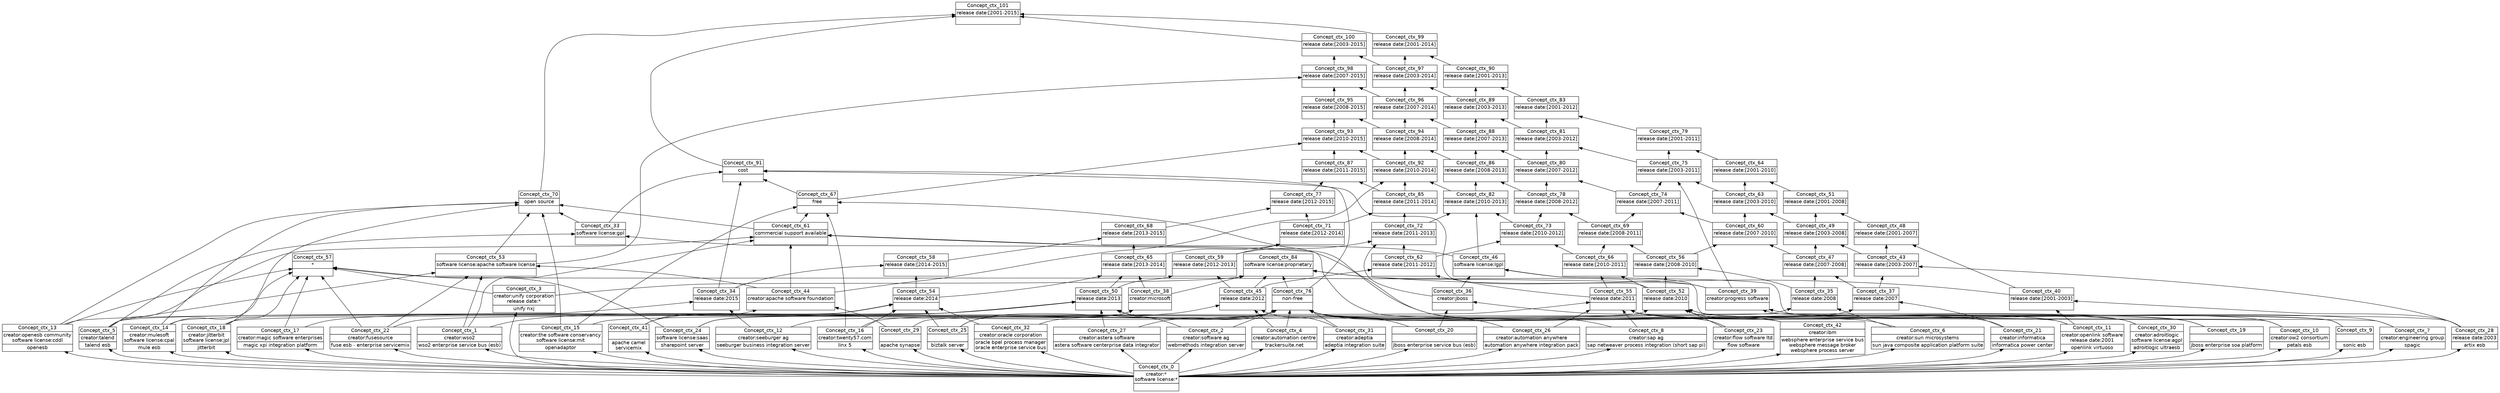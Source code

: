 digraph G { 
	rankdir=BT;
	margin=0;
	node [margin="0.03,0.03",fontname="DejaVu Sans"];
	ranksep=0.3;
	nodesep=0.2;
//graph[label="name:ctx,concept number:102,object number:38,attribute number:104"
43 [shape=none,label=<<table border="0" cellborder="1" cellspacing="0" port="p"><tr><td>Concept_ctx_0</td></tr><tr><td>creator:*<br/>software license:*<br/></td></tr><tr><td><br/></td></tr></table>>];
12 [shape=none,label=<<table border="0" cellborder="1" cellspacing="0" port="p"><tr><td>Concept_ctx_31</td></tr><tr><td>creator:adeptia<br/></td></tr><tr><td>adeptia integration suite<br/></td></tr></table>>];
13 [shape=none,label=<<table border="0" cellborder="1" cellspacing="0" port="p"><tr><td>Concept_ctx_30</td></tr><tr><td>creator:adroitlogic<br/>software license:agpl<br/></td></tr><tr><td>adroitlogic ultraesb<br/></td></tr></table>>];
16 [shape=none,label=<<table border="0" cellborder="1" cellspacing="0" port="p"><tr><td>Concept_ctx_27</td></tr><tr><td>creator:astera software<br/></td></tr><tr><td>astera software centerprise data integrator<br/></td></tr></table>>];
17 [shape=none,label=<<table border="0" cellborder="1" cellspacing="0" port="p"><tr><td>Concept_ctx_26</td></tr><tr><td>creator:automation anywhere<br/></td></tr><tr><td>automation anywhere integration pack<br/></td></tr></table>>];
18 [shape=none,label=<<table border="0" cellborder="1" cellspacing="0" port="p"><tr><td>Concept_ctx_24</td></tr><tr><td>software license:saas<br/></td></tr><tr><td>sharepoint server<br/></td></tr></table>>];
19 [shape=none,label=<<table border="0" cellborder="1" cellspacing="0" port="p"><tr><td>Concept_ctx_25</td></tr><tr><td><br/></td></tr><tr><td>biztalk server<br/></td></tr></table>>];
21 [shape=none,label=<<table border="0" cellborder="1" cellspacing="0" port="p"><tr><td>Concept_ctx_23</td></tr><tr><td>creator:flow software ltd<br/></td></tr><tr><td>flow software<br/></td></tr></table>>];
22 [shape=none,label=<<table border="0" cellborder="1" cellspacing="0" port="p"><tr><td>Concept_ctx_22</td></tr><tr><td>creator:fusesource<br/></td></tr><tr><td>fuse esb - enterprise servicemix<br/></td></tr></table>>];
23 [shape=none,label=<<table border="0" cellborder="1" cellspacing="0" port="p"><tr><td>Concept_ctx_21</td></tr><tr><td>creator:informatica<br/></td></tr><tr><td>informatica power center<br/></td></tr></table>>];
25 [shape=none,label=<<table border="0" cellborder="1" cellspacing="0" port="p"><tr><td>Concept_ctx_18</td></tr><tr><td>creator:jitterbit<br/>software license:jpl<br/></td></tr><tr><td>jitterbit<br/></td></tr></table>>];
26 [shape=none,label=<<table border="0" cellborder="1" cellspacing="0" port="p"><tr><td>Concept_ctx_17</td></tr><tr><td>creator:magic software enterprises<br/></td></tr><tr><td>magic xpi integration platform<br/></td></tr></table>>];
27 [shape=none,label=<<table border="0" cellborder="1" cellspacing="0" port="p"><tr><td>Concept_ctx_16</td></tr><tr><td>creator:twenty57.com<br/></td></tr><tr><td>linx 5<br/></td></tr></table>>];
28 [shape=none,label=<<table border="0" cellborder="1" cellspacing="0" port="p"><tr><td>Concept_ctx_15</td></tr><tr><td>creator:the software conservancy<br/>software license:mit<br/></td></tr><tr><td>openadaptor<br/></td></tr></table>>];
29 [shape=none,label=<<table border="0" cellborder="1" cellspacing="0" port="p"><tr><td>Concept_ctx_14</td></tr><tr><td>creator:mulesoft<br/>software license:cpal<br/></td></tr><tr><td>mule esb<br/></td></tr></table>>];
30 [shape=none,label=<<table border="0" cellborder="1" cellspacing="0" port="p"><tr><td>Concept_ctx_13</td></tr><tr><td>creator:openesb community<br/>software license:cddl<br/></td></tr><tr><td>openesb<br/></td></tr></table>>];
31 [shape=none,label=<<table border="0" cellborder="1" cellspacing="0" port="p"><tr><td>Concept_ctx_12</td></tr><tr><td>creator:seeburger ag<br/></td></tr><tr><td>seeburger business integration server<br/></td></tr></table>>];
33 [shape=none,label=<<table border="0" cellborder="1" cellspacing="0" port="p"><tr><td>Concept_ctx_10</td></tr><tr><td>creator:ow2 consortium<br/></td></tr><tr><td>petals esb<br/></td></tr></table>>];
34 [shape=none,label=<<table border="0" cellborder="1" cellspacing="0" port="p"><tr><td>Concept_ctx_8</td></tr><tr><td>creator:sap ag<br/></td></tr><tr><td>sap netweaver process integration (short sap pi)<br/></td></tr></table>>];
35 [shape=none,label=<<table border="0" cellborder="1" cellspacing="0" port="p"><tr><td>Concept_ctx_7</td></tr><tr><td>creator:engineering group<br/></td></tr><tr><td>spagic<br/></td></tr></table>>];
36 [shape=none,label=<<table border="0" cellborder="1" cellspacing="0" port="p"><tr><td>Concept_ctx_6</td></tr><tr><td>creator:sun microsystems<br/></td></tr><tr><td>sun java composite application platform suite<br/></td></tr></table>>];
37 [shape=none,label=<<table border="0" cellborder="1" cellspacing="0" port="p"><tr><td>Concept_ctx_5</td></tr><tr><td>creator:talend<br/></td></tr><tr><td>talend esb<br/></td></tr></table>>];
38 [shape=none,label=<<table border="0" cellborder="1" cellspacing="0" port="p"><tr><td>Concept_ctx_4</td></tr><tr><td>creator:automation centre<br/></td></tr><tr><td>trackersuite.net<br/></td></tr></table>>];
39 [shape=none,label=<<table border="0" cellborder="1" cellspacing="0" port="p"><tr><td>Concept_ctx_3</td></tr><tr><td>creator:unify corporation<br/>release date:*<br/></td></tr><tr><td>unify nxj<br/></td></tr></table>>];
4 [shape=none,label=<<table border="0" cellborder="1" cellspacing="0" port="p"><tr><td>Concept_ctx_11</td></tr><tr><td>creator:openlink software<br/>release date:2001<br/></td></tr><tr><td>openlink virtuoso<br/></td></tr></table>>];
40 [shape=none,label=<<table border="0" cellborder="1" cellspacing="0" port="p"><tr><td>Concept_ctx_2</td></tr><tr><td>creator:software ag<br/></td></tr><tr><td>webmethods integration server<br/></td></tr></table>>];
42 [shape=none,label=<<table border="0" cellborder="1" cellspacing="0" port="p"><tr><td>Concept_ctx_1</td></tr><tr><td>creator:wso2<br/></td></tr><tr><td>wso2 enterprise service bus (esb)<br/></td></tr></table>>];
44 [shape=none,label=<<table border="0" cellborder="1" cellspacing="0" port="p"><tr><td>Concept_ctx_28</td></tr><tr><td>release date:2003<br/></td></tr><tr><td>artix esb<br/></td></tr></table>>];
47 [shape=none,label=<<table border="0" cellborder="1" cellspacing="0" port="p"><tr><td>Concept_ctx_29</td></tr><tr><td><br/></td></tr><tr><td>apache synapse<br/></td></tr></table>>];
49 [shape=none,label=<<table border="0" cellborder="1" cellspacing="0" port="p"><tr><td>Concept_ctx_9</td></tr><tr><td><br/></td></tr><tr><td>sonic esb<br/></td></tr></table>>];
50 [shape=none,label=<<table border="0" cellborder="1" cellspacing="0" port="p"><tr><td>Concept_ctx_19</td></tr><tr><td><br/></td></tr><tr><td>jboss enterprise soa platform<br/></td></tr></table>>];
53 [shape=none,label=<<table border="0" cellborder="1" cellspacing="0" port="p"><tr><td>Concept_ctx_20</td></tr><tr><td><br/></td></tr><tr><td>jboss enterprise service bus (esb)<br/></td></tr></table>>];
106 [shape=none,label=<<table border="0" cellborder="1" cellspacing="0" port="p"><tr><td>Concept_ctx_33</td></tr><tr><td>software license:gpl<br/></td></tr><tr><td><br/></td></tr></table>>];
15 [shape=none,label=<<table border="0" cellborder="1" cellspacing="0" port="p"><tr><td>Concept_ctx_39</td></tr><tr><td>creator:progress software<br/></td></tr><tr><td><br/></td></tr></table>>];
20 [shape=none,label=<<table border="0" cellborder="1" cellspacing="0" port="p"><tr><td>Concept_ctx_38</td></tr><tr><td>creator:microsoft<br/></td></tr><tr><td><br/></td></tr></table>>];
24 [shape=none,label=<<table border="0" cellborder="1" cellspacing="0" port="p"><tr><td>Concept_ctx_36</td></tr><tr><td>creator:jboss<br/></td></tr><tr><td><br/></td></tr></table>>];
32 [shape=none,label=<<table border="0" cellborder="1" cellspacing="0" port="p"><tr><td>Concept_ctx_32</td></tr><tr><td>creator:oracle corporation<br/></td></tr><tr><td>oracle bpel process manager<br/>oracle enterprise service bus<br/></td></tr></table>>];
45 [shape=none,label=<<table border="0" cellborder="1" cellspacing="0" port="p"><tr><td>Concept_ctx_37</td></tr><tr><td>release date:2007<br/></td></tr><tr><td><br/></td></tr></table>>];
46 [shape=none,label=<<table border="0" cellborder="1" cellspacing="0" port="p"><tr><td>Concept_ctx_35</td></tr><tr><td>release date:2008<br/></td></tr><tr><td><br/></td></tr></table>>];
55 [shape=none,label=<<table border="0" cellborder="1" cellspacing="0" port="p"><tr><td>Concept_ctx_41</td></tr><tr><td><br/></td></tr><tr><td>apache camel<br/>servicemix<br/></td></tr></table>>];
57 [shape=none,label=<<table border="0" cellborder="1" cellspacing="0" port="p"><tr><td>Concept_ctx_34</td></tr><tr><td>release date:2015<br/></td></tr><tr><td><br/></td></tr></table>>];
58 [shape=none,label=<<table border="0" cellborder="1" cellspacing="0" port="p"><tr><td>Concept_ctx_40</td></tr><tr><td>release date:[2001-2003]<br/></td></tr><tr><td><br/></td></tr></table>>];
14 [shape=none,label=<<table border="0" cellborder="1" cellspacing="0" port="p"><tr><td>Concept_ctx_44</td></tr><tr><td>creator:apache software foundation<br/></td></tr><tr><td><br/></td></tr></table>>];
41 [shape=none,label=<<table border="0" cellborder="1" cellspacing="0" port="p"><tr><td>Concept_ctx_42</td></tr><tr><td>creator:ibm<br/></td></tr><tr><td>websphere enterprise service bus<br/>websphere message broker<br/>websphere process server<br/></td></tr></table>>];
52 [shape=none,label=<<table border="0" cellborder="1" cellspacing="0" port="p"><tr><td>Concept_ctx_45</td></tr><tr><td>release date:2012<br/></td></tr><tr><td><br/></td></tr></table>>];
59 [shape=none,label=<<table border="0" cellborder="1" cellspacing="0" port="p"><tr><td>Concept_ctx_43</td></tr><tr><td>release date:[2003-2007]<br/></td></tr><tr><td><br/></td></tr></table>>];
105 [shape=none,label=<<table border="0" cellborder="1" cellspacing="0" port="p"><tr><td>Concept_ctx_46</td></tr><tr><td>software license:lgpl<br/></td></tr><tr><td><br/></td></tr></table>>];
60 [shape=none,label=<<table border="0" cellborder="1" cellspacing="0" port="p"><tr><td>Concept_ctx_47</td></tr><tr><td>release date:[2007-2008]<br/></td></tr><tr><td><br/></td></tr></table>>];
67 [shape=none,label=<<table border="0" cellborder="1" cellspacing="0" port="p"><tr><td>Concept_ctx_48</td></tr><tr><td>release date:[2001-2007]<br/></td></tr><tr><td><br/></td></tr></table>>];
68 [shape=none,label=<<table border="0" cellborder="1" cellspacing="0" port="p"><tr><td>Concept_ctx_49</td></tr><tr><td>release date:[2003-2008]<br/></td></tr><tr><td><br/></td></tr></table>>];
104 [shape=none,label=<<table border="0" cellborder="1" cellspacing="0" port="p"><tr><td>Concept_ctx_53</td></tr><tr><td>software license:apache software license<br/></td></tr><tr><td><br/></td></tr></table>>];
48 [shape=none,label=<<table border="0" cellborder="1" cellspacing="0" port="p"><tr><td>Concept_ctx_52</td></tr><tr><td>release date:2010<br/></td></tr><tr><td><br/></td></tr></table>>];
54 [shape=none,label=<<table border="0" cellborder="1" cellspacing="0" port="p"><tr><td>Concept_ctx_50</td></tr><tr><td>release date:2013<br/></td></tr><tr><td><br/></td></tr></table>>];
75 [shape=none,label=<<table border="0" cellborder="1" cellspacing="0" port="p"><tr><td>Concept_ctx_51</td></tr><tr><td>release date:[2001-2008]<br/></td></tr><tr><td><br/></td></tr></table>>];
51 [shape=none,label=<<table border="0" cellborder="1" cellspacing="0" port="p"><tr><td>Concept_ctx_55</td></tr><tr><td>release date:2011<br/></td></tr><tr><td><br/></td></tr></table>>];
56 [shape=none,label=<<table border="0" cellborder="1" cellspacing="0" port="p"><tr><td>Concept_ctx_54</td></tr><tr><td>release date:2014<br/></td></tr><tr><td><br/></td></tr></table>>];
61 [shape=none,label=<<table border="0" cellborder="1" cellspacing="0" port="p"><tr><td>Concept_ctx_56</td></tr><tr><td>release date:[2008-2010]<br/></td></tr><tr><td><br/></td></tr></table>>];
11 [shape=none,label=<<table border="0" cellborder="1" cellspacing="0" port="p"><tr><td>Concept_ctx_57</td></tr><tr><td>*<br/></td></tr><tr><td><br/></td></tr></table>>];
64 [shape=none,label=<<table border="0" cellborder="1" cellspacing="0" port="p"><tr><td>Concept_ctx_59</td></tr><tr><td>release date:[2012-2013]<br/></td></tr><tr><td><br/></td></tr></table>>];
66 [shape=none,label=<<table border="0" cellborder="1" cellspacing="0" port="p"><tr><td>Concept_ctx_58</td></tr><tr><td>release date:[2014-2015]<br/></td></tr><tr><td><br/></td></tr></table>>];
63 [shape=none,label=<<table border="0" cellborder="1" cellspacing="0" port="p"><tr><td>Concept_ctx_62</td></tr><tr><td>release date:[2011-2012]<br/></td></tr><tr><td><br/></td></tr></table>>];
69 [shape=none,label=<<table border="0" cellborder="1" cellspacing="0" port="p"><tr><td>Concept_ctx_60</td></tr><tr><td>release date:[2007-2010]<br/></td></tr><tr><td><br/></td></tr></table>>];
9 [shape=none,label=<<table border="0" cellborder="1" cellspacing="0" port="p"><tr><td>Concept_ctx_61</td></tr><tr><td>commercial support available<br/></td></tr><tr><td><br/></td></tr></table>>];
76 [shape=none,label=<<table border="0" cellborder="1" cellspacing="0" port="p"><tr><td>Concept_ctx_63</td></tr><tr><td>release date:[2003-2010]<br/></td></tr><tr><td><br/></td></tr></table>>];
82 [shape=none,label=<<table border="0" cellborder="1" cellspacing="0" port="p"><tr><td>Concept_ctx_64</td></tr><tr><td>release date:[2001-2010]<br/></td></tr><tr><td><br/></td></tr></table>>];
62 [shape=none,label=<<table border="0" cellborder="1" cellspacing="0" port="p"><tr><td>Concept_ctx_66</td></tr><tr><td>release date:[2010-2011]<br/></td></tr><tr><td><br/></td></tr></table>>];
65 [shape=none,label=<<table border="0" cellborder="1" cellspacing="0" port="p"><tr><td>Concept_ctx_65</td></tr><tr><td>release date:[2013-2014]<br/></td></tr><tr><td><br/></td></tr></table>>];
8 [shape=none,label=<<table border="0" cellborder="1" cellspacing="0" port="p"><tr><td>Concept_ctx_67</td></tr><tr><td>free<br/></td></tr><tr><td><br/></td></tr></table>>];
70 [shape=none,label=<<table border="0" cellborder="1" cellspacing="0" port="p"><tr><td>Concept_ctx_69</td></tr><tr><td>release date:[2008-2011]<br/></td></tr><tr><td><br/></td></tr></table>>];
74 [shape=none,label=<<table border="0" cellborder="1" cellspacing="0" port="p"><tr><td>Concept_ctx_68</td></tr><tr><td>release date:[2013-2015]<br/></td></tr><tr><td><br/></td></tr></table>>];
3 [shape=none,label=<<table border="0" cellborder="1" cellspacing="0" port="p"><tr><td>Concept_ctx_70</td></tr><tr><td>open source<br/></td></tr><tr><td><br/></td></tr></table>>];
71 [shape=none,label=<<table border="0" cellborder="1" cellspacing="0" port="p"><tr><td>Concept_ctx_73</td></tr><tr><td>release date:[2010-2012]<br/></td></tr><tr><td><br/></td></tr></table>>];
72 [shape=none,label=<<table border="0" cellborder="1" cellspacing="0" port="p"><tr><td>Concept_ctx_72</td></tr><tr><td>release date:[2011-2013]<br/></td></tr><tr><td><br/></td></tr></table>>];
73 [shape=none,label=<<table border="0" cellborder="1" cellspacing="0" port="p"><tr><td>Concept_ctx_71</td></tr><tr><td>release date:[2012-2014]<br/></td></tr><tr><td><br/></td></tr></table>>];
77 [shape=none,label=<<table border="0" cellborder="1" cellspacing="0" port="p"><tr><td>Concept_ctx_74</td></tr><tr><td>release date:[2007-2011]<br/></td></tr><tr><td><br/></td></tr></table>>];
5 [shape=none,label=<<table border="0" cellborder="1" cellspacing="0" port="p"><tr><td>Concept_ctx_76</td></tr><tr><td>non-free<br/></td></tr><tr><td><br/></td></tr></table>>];
78 [shape=none,label=<<table border="0" cellborder="1" cellspacing="0" port="p"><tr><td>Concept_ctx_78</td></tr><tr><td>release date:[2008-2012]<br/></td></tr><tr><td><br/></td></tr></table>>];
81 [shape=none,label=<<table border="0" cellborder="1" cellspacing="0" port="p"><tr><td>Concept_ctx_77</td></tr><tr><td>release date:[2012-2015]<br/></td></tr><tr><td><br/></td></tr></table>>];
83 [shape=none,label=<<table border="0" cellborder="1" cellspacing="0" port="p"><tr><td>Concept_ctx_75</td></tr><tr><td>release date:[2003-2011]<br/></td></tr><tr><td><br/></td></tr></table>>];
88 [shape=none,label=<<table border="0" cellborder="1" cellspacing="0" port="p"><tr><td>Concept_ctx_79</td></tr><tr><td>release date:[2001-2011]<br/></td></tr><tr><td><br/></td></tr></table>>];
84 [shape=none,label=<<table border="0" cellborder="1" cellspacing="0" port="p"><tr><td>Concept_ctx_80</td></tr><tr><td>release date:[2007-2012]<br/></td></tr><tr><td><br/></td></tr></table>>];
89 [shape=none,label=<<table border="0" cellborder="1" cellspacing="0" port="p"><tr><td>Concept_ctx_81</td></tr><tr><td>release date:[2003-2012]<br/></td></tr><tr><td><br/></td></tr></table>>];
79 [shape=none,label=<<table border="0" cellborder="1" cellspacing="0" port="p"><tr><td>Concept_ctx_82</td></tr><tr><td>release date:[2010-2013]<br/></td></tr><tr><td><br/></td></tr></table>>];
93 [shape=none,label=<<table border="0" cellborder="1" cellspacing="0" port="p"><tr><td>Concept_ctx_83</td></tr><tr><td>release date:[2001-2012]<br/></td></tr><tr><td><br/></td></tr></table>>];
103 [shape=none,label=<<table border="0" cellborder="1" cellspacing="0" port="p"><tr><td>Concept_ctx_84</td></tr><tr><td>software license:proprietary<br/></td></tr><tr><td><br/></td></tr></table>>];
80 [shape=none,label=<<table border="0" cellborder="1" cellspacing="0" port="p"><tr><td>Concept_ctx_85</td></tr><tr><td>release date:[2011-2014]<br/></td></tr><tr><td><br/></td></tr></table>>];
85 [shape=none,label=<<table border="0" cellborder="1" cellspacing="0" port="p"><tr><td>Concept_ctx_86</td></tr><tr><td>release date:[2008-2013]<br/></td></tr><tr><td><br/></td></tr></table>>];
87 [shape=none,label=<<table border="0" cellborder="1" cellspacing="0" port="p"><tr><td>Concept_ctx_87</td></tr><tr><td>release date:[2011-2015]<br/></td></tr><tr><td><br/></td></tr></table>>];
90 [shape=none,label=<<table border="0" cellborder="1" cellspacing="0" port="p"><tr><td>Concept_ctx_88</td></tr><tr><td>release date:[2007-2013]<br/></td></tr><tr><td><br/></td></tr></table>>];
94 [shape=none,label=<<table border="0" cellborder="1" cellspacing="0" port="p"><tr><td>Concept_ctx_89</td></tr><tr><td>release date:[2003-2013]<br/></td></tr><tr><td><br/></td></tr></table>>];
97 [shape=none,label=<<table border="0" cellborder="1" cellspacing="0" port="p"><tr><td>Concept_ctx_90</td></tr><tr><td>release date:[2001-2013]<br/></td></tr><tr><td><br/></td></tr></table>>];
1 [shape=none,label=<<table border="0" cellborder="1" cellspacing="0" port="p"><tr><td>Concept_ctx_91</td></tr><tr><td>cost<br/></td></tr><tr><td><br/></td></tr></table>>];
86 [shape=none,label=<<table border="0" cellborder="1" cellspacing="0" port="p"><tr><td>Concept_ctx_92</td></tr><tr><td>release date:[2010-2014]<br/></td></tr><tr><td><br/></td></tr></table>>];
91 [shape=none,label=<<table border="0" cellborder="1" cellspacing="0" port="p"><tr><td>Concept_ctx_94</td></tr><tr><td>release date:[2008-2014]<br/></td></tr><tr><td><br/></td></tr></table>>];
92 [shape=none,label=<<table border="0" cellborder="1" cellspacing="0" port="p"><tr><td>Concept_ctx_93</td></tr><tr><td>release date:[2010-2015]<br/></td></tr><tr><td><br/></td></tr></table>>];
95 [shape=none,label=<<table border="0" cellborder="1" cellspacing="0" port="p"><tr><td>Concept_ctx_96</td></tr><tr><td>release date:[2007-2014]<br/></td></tr><tr><td><br/></td></tr></table>>];
96 [shape=none,label=<<table border="0" cellborder="1" cellspacing="0" port="p"><tr><td>Concept_ctx_95</td></tr><tr><td>release date:[2008-2015]<br/></td></tr><tr><td><br/></td></tr></table>>];
98 [shape=none,label=<<table border="0" cellborder="1" cellspacing="0" port="p"><tr><td>Concept_ctx_97</td></tr><tr><td>release date:[2003-2014]<br/></td></tr><tr><td><br/></td></tr></table>>];
100 [shape=none,label=<<table border="0" cellborder="1" cellspacing="0" port="p"><tr><td>Concept_ctx_99</td></tr><tr><td>release date:[2001-2014]<br/></td></tr><tr><td><br/></td></tr></table>>];
99 [shape=none,label=<<table border="0" cellborder="1" cellspacing="0" port="p"><tr><td>Concept_ctx_98</td></tr><tr><td>release date:[2007-2015]<br/></td></tr><tr><td><br/></td></tr></table>>];
101 [shape=none,label=<<table border="0" cellborder="1" cellspacing="0" port="p"><tr><td>Concept_ctx_100</td></tr><tr><td>release date:[2003-2015]<br/></td></tr><tr><td><br/></td></tr></table>>];
102 [shape=none,label=<<table border="0" cellborder="1" cellspacing="0" port="p"><tr><td>Concept_ctx_101</td></tr><tr><td>release date:[2001-2015]<br/></td></tr><tr><td><br/></td></tr></table>>];
	43:p -> 12:p
	43:p -> 13:p
	43:p -> 16:p
	43:p -> 17:p
	43:p -> 18:p
	43:p -> 19:p
	43:p -> 21:p
	43:p -> 22:p
	43:p -> 23:p
	43:p -> 25:p
	43:p -> 26:p
	43:p -> 27:p
	43:p -> 28:p
	43:p -> 29:p
	43:p -> 30:p
	43:p -> 31:p
	43:p -> 33:p
	43:p -> 34:p
	43:p -> 35:p
	43:p -> 36:p
	43:p -> 37:p
	43:p -> 38:p
	43:p -> 39:p
	43:p -> 4:p
	43:p -> 40:p
	43:p -> 42:p
	43:p -> 44:p
	43:p -> 47:p
	43:p -> 49:p
	43:p -> 50:p
	43:p -> 53:p
	37:p -> 106:p
	4:p -> 106:p
	44:p -> 15:p
	49:p -> 15:p
	18:p -> 20:p
	19:p -> 20:p
	50:p -> 24:p
	53:p -> 24:p
	43:p -> 32:p
	22:p -> 45:p
	23:p -> 45:p
	25:p -> 46:p
	36:p -> 46:p
	43:p -> 55:p
	37:p -> 57:p
	31:p -> 57:p
	44:p -> 58:p
	4:p -> 58:p
	47:p -> 14:p
	55:p -> 14:p
	43:p -> 41:p
	12:p -> 52:p
	26:p -> 52:p
	38:p -> 52:p
	44:p -> 59:p
	45:p -> 59:p
	35:p -> 105:p
	33:p -> 105:p
	24:p -> 105:p
	45:p -> 60:p
	46:p -> 60:p
	58:p -> 67:p
	59:p -> 67:p
	60:p -> 68:p
	59:p -> 68:p
	37:p -> 104:p
	42:p -> 104:p
	22:p -> 104:p
	14:p -> 104:p
	47:p -> 48:p
	41:p -> 48:p
	21:p -> 48:p
	35:p -> 48:p
	42:p -> 54:p
	18:p -> 54:p
	53:p -> 54:p
	16:p -> 54:p
	40:p -> 54:p
	30:p -> 54:p
	67:p -> 75:p
	68:p -> 75:p
	17:p -> 51:p
	49:p -> 51:p
	50:p -> 51:p
	28:p -> 51:p
	34:p -> 51:p
	13:p -> 51:p
	33:p -> 51:p
	19:p -> 56:p
	29:p -> 56:p
	27:p -> 56:p
	32:p -> 56:p
	55:p -> 56:p
	48:p -> 61:p
	46:p -> 61:p
	18:p -> 11:p
	29:p -> 11:p
	30:p -> 11:p
	25:p -> 11:p
	15:p -> 11:p
	22:p -> 11:p
	26:p -> 11:p
	39:p -> 11:p
	52:p -> 64:p
	54:p -> 64:p
	56:p -> 66:p
	57:p -> 66:p
	52:p -> 63:p
	51:p -> 63:p
	60:p -> 69:p
	61:p -> 69:p
	37:p -> 9:p
	42:p -> 9:p
	105:p -> 9:p
	13:p -> 9:p
	14:p -> 9:p
	69:p -> 76:p
	68:p -> 76:p
	75:p -> 82:p
	76:p -> 82:p
	48:p -> 62:p
	51:p -> 62:p
	56:p -> 65:p
	54:p -> 65:p
	20:p -> 65:p
	21:p -> 8:p
	27:p -> 8:p
	9:p -> 8:p
	28:p -> 8:p
	61:p -> 70:p
	62:p -> 70:p
	66:p -> 74:p
	65:p -> 74:p
	106:p -> 3:p
	9:p -> 3:p
	28:p -> 3:p
	29:p -> 3:p
	30:p -> 3:p
	25:p -> 3:p
	104:p -> 3:p
	62:p -> 71:p
	63:p -> 71:p
	63:p -> 72:p
	64:p -> 72:p
	24:p -> 72:p
	64:p -> 73:p
	65:p -> 73:p
	69:p -> 77:p
	70:p -> 77:p
	17:p -> 5:p
	36:p -> 5:p
	38:p -> 5:p
	34:p -> 5:p
	41:p -> 5:p
	23:p -> 5:p
	27:p -> 5:p
	4:p -> 5:p
	19:p -> 5:p
	40:p -> 5:p
	31:p -> 5:p
	12:p -> 5:p
	16:p -> 5:p
	21:p -> 5:p
	32:p -> 5:p
	71:p -> 78:p
	70:p -> 78:p
	74:p -> 81:p
	73:p -> 81:p
	77:p -> 83:p
	15:p -> 83:p
	76:p -> 83:p
	82:p -> 88:p
	83:p -> 88:p
	77:p -> 84:p
	78:p -> 84:p
	84:p -> 89:p
	83:p -> 89:p
	105:p -> 79:p
	72:p -> 79:p
	71:p -> 79:p
	88:p -> 93:p
	89:p -> 93:p
	15:p -> 103:p
	58:p -> 103:p
	20:p -> 103:p
	39:p -> 103:p
	5:p -> 103:p
	52:p -> 103:p
	73:p -> 80:p
	72:p -> 80:p
	78:p -> 85:p
	79:p -> 85:p
	80:p -> 87:p
	81:p -> 87:p
	84:p -> 90:p
	85:p -> 90:p
	90:p -> 94:p
	89:p -> 94:p
	93:p -> 97:p
	94:p -> 97:p
	8:p -> 1:p
	106:p -> 1:p
	5:p -> 1:p
	48:p -> 1:p
	57:p -> 1:p
	80:p -> 86:p
	79:p -> 86:p
	14:p -> 86:p
	85:p -> 91:p
	86:p -> 91:p
	8:p -> 92:p
	87:p -> 92:p
	86:p -> 92:p
	91:p -> 95:p
	90:p -> 95:p
	92:p -> 96:p
	91:p -> 96:p
	95:p -> 98:p
	94:p -> 98:p
	97:p -> 100:p
	98:p -> 100:p
	96:p -> 99:p
	95:p -> 99:p
	104:p -> 99:p
	98:p -> 101:p
	99:p -> 101:p
	101:p -> 102:p
	100:p -> 102:p
	1:p -> 102:p
	3:p -> 102:p
}
